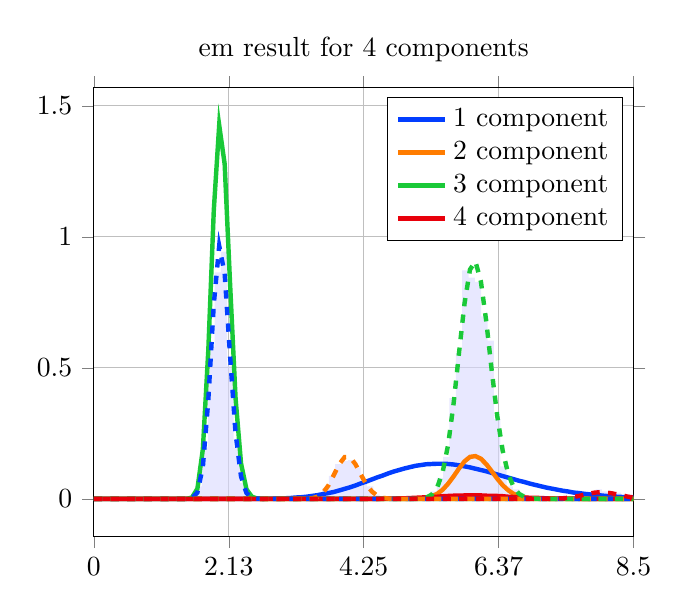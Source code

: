 \begin{tikzpicture}
\begin{axis}[title={em result for 4 components}, yticklabel style={/pgf/number format/fixed,
            /pgf/number format/precision=3}, grid={major}, yminorgrids={true}, tick align={outside}, xtick={0.0,2.125,4.249,6.374,8.498}, xmin={0.0}, xmax={8.498}, scaled y ticks={false}]
    \addplot[ybar interval, fill={blue!15}, forget plot, opacity={0.6}, draw={none}, bar width={5.0e-6}]
        table[row sep={\\}]
        {
            \\
            1.5  0.004  \\
            1.6  0.048  \\
            1.7  0.196  \\
            1.8  0.58  \\
            1.9  0.864  \\
            2.0  0.944  \\
            2.1  0.508  \\
            2.2  0.196  \\
            2.3  0.06  \\
            2.4  0.008  \\
            2.5  0.0  \\
            2.6  0.0  \\
            2.7  0.0  \\
            2.8  0.0  \\
            2.9  0.0  \\
            3.0  0.0  \\
            3.1  0.0  \\
            3.2  0.0  \\
            3.3  0.0  \\
            3.4  0.004  \\
            3.5  0.012  \\
            3.6  0.04  \\
            3.7  0.088  \\
            3.8  0.132  \\
            3.9  0.144  \\
            4.0  0.148  \\
            4.1  0.12  \\
            4.2  0.064  \\
            4.3  0.048  \\
            4.4  0.016  \\
            4.5  0.008  \\
            4.6  0.004  \\
            4.7  0.0  \\
            4.8  0.0  \\
            4.9  0.0  \\
            5.0  0.0  \\
            5.1  0.004  \\
            5.2  0.004  \\
            5.3  0.028  \\
            5.4  0.08  \\
            5.5  0.16  \\
            5.6  0.384  \\
            5.7  0.556  \\
            5.8  0.872  \\
            5.9  0.844  \\
            6.0  0.828  \\
            6.1  0.696  \\
            6.2  0.604  \\
            6.3  0.304  \\
            6.4  0.124  \\
            6.5  0.048  \\
            6.6  0.036  \\
            6.7  0.02  \\
            6.8  0.0  \\
            6.9  0.0  \\
            7.0  0.0  \\
            7.1  0.0  \\
            7.2  0.0  \\
            7.3  0.0  \\
            7.4  0.0  \\
            7.5  0.004  \\
            7.6  0.008  \\
            7.7  0.02  \\
            7.8  0.008  \\
            7.9  0.036  \\
            8.0  0.028  \\
            8.1  0.02  \\
            8.2  0.024  \\
            8.3  0.008  \\
            8.4  0.016  \\
            8.5  0.0  \\
        }
        ;
    \addplot[style={{ultra thick}}, color={rgb,1:red,0.008;green,0.243;blue,1.0}]
        table[row sep={\\}]
        {
            \\
            0.0  0.0  \\
            0.086  9.528e-40  \\
            0.172  1.412e-31  \\
            0.258  7.085e-27  \\
            0.343  1.349e-23  \\
            0.429  4.275e-21  \\
            0.515  4.36e-19  \\
            0.601  2.033e-17  \\
            0.687  5.349e-16  \\
            0.773  9.084e-15  \\
            0.858  1.093e-13  \\
            0.944  9.939e-13  \\
            1.03  7.181e-12  \\
            1.116  4.275e-11  \\
            1.202  2.158e-10  \\
            1.288  9.452e-10  \\
            1.373  3.658e-9  \\
            1.459  1.27e-8  \\
            1.545  4.003e-8  \\
            1.631  1.158e-7  \\
            1.717  3.103e-7  \\
            1.803  7.754e-7  \\
            1.889  1.819e-6  \\
            1.974  4.03e-6  \\
            2.06  8.469e-6  \\
            2.146  1.696e-5  \\
            2.232  3.249e-5  \\
            2.318  5.973e-5  \\
            2.404  0.0  \\
            2.489  0.0  \\
            2.575  0.0  \\
            2.661  0.0  \\
            2.747  0.001  \\
            2.833  0.001  \\
            2.919  0.002  \\
            3.004  0.002  \\
            3.09  0.003  \\
            3.176  0.005  \\
            3.262  0.006  \\
            3.348  0.008  \\
            3.434  0.011  \\
            3.52  0.014  \\
            3.605  0.018  \\
            3.691  0.022  \\
            3.777  0.026  \\
            3.863  0.032  \\
            3.949  0.038  \\
            4.035  0.044  \\
            4.12  0.051  \\
            4.206  0.059  \\
            4.292  0.066  \\
            4.378  0.074  \\
            4.464  0.082  \\
            4.55  0.089  \\
            4.635  0.097  \\
            4.721  0.104  \\
            4.807  0.11  \\
            4.893  0.116  \\
            4.979  0.121  \\
            5.065  0.126  \\
            5.151  0.129  \\
            5.236  0.132  \\
            5.322  0.133  \\
            5.408  0.134  \\
            5.494  0.134  \\
            5.58  0.133  \\
            5.666  0.131  \\
            5.751  0.128  \\
            5.837  0.124  \\
            5.923  0.12  \\
            6.009  0.115  \\
            6.095  0.11  \\
            6.181  0.105  \\
            6.266  0.099  \\
            6.352  0.093  \\
            6.438  0.087  \\
            6.524  0.081  \\
            6.61  0.075  \\
            6.696  0.069  \\
            6.782  0.064  \\
            6.867  0.058  \\
            6.953  0.053  \\
            7.039  0.048  \\
            7.125  0.043  \\
            7.211  0.039  \\
            7.297  0.035  \\
            7.382  0.031  \\
            7.468  0.028  \\
            7.554  0.024  \\
            7.64  0.022  \\
            7.726  0.019  \\
            7.812  0.017  \\
            7.897  0.014  \\
            7.983  0.013  \\
            8.069  0.011  \\
            8.155  0.009  \\
            8.241  0.008  \\
            8.327  0.007  \\
            8.413  0.006  \\
            8.498  0.005  \\
        }
        ;
    \addlegendentry {1 component}
    \addplot[style={{ultra thick}}, color={rgb,1:red,1.0;green,0.486;blue,0.0}]
        table[row sep={\\}]
        {
            \\
            0.0  0.0  \\
            0.086  0.0  \\
            0.172  0.0  \\
            0.258  0.0  \\
            0.343  0.0  \\
            0.429  2.306e-317  \\
            0.515  2.763e-286  \\
            0.601  2.033e-260  \\
            0.687  2.291e-238  \\
            0.773  3.152e-219  \\
            0.858  2.181e-202  \\
            0.944  2.087e-187  \\
            1.03  5.822e-174  \\
            1.116  8.343e-162  \\
            1.202  9.54e-151  \\
            1.288  1.235e-140  \\
            1.373  2.395e-131  \\
            1.459  8.773e-123  \\
            1.545  7.339e-115  \\
            1.631  1.645e-107  \\
            1.717  1.131e-100  \\
            1.803  2.679e-94  \\
            1.889  2.411e-88  \\
            1.974  8.993e-83  \\
            2.06  1.498e-77  \\
            2.146  1.19e-72  \\
            2.232  4.782e-68  \\
            2.318  1.022e-63  \\
            2.404  1.218e-59  \\
            2.489  8.425e-56  \\
            2.575  3.511e-52  \\
            2.661  9.11e-49  \\
            2.747  1.517e-45  \\
            2.833  1.667e-42  \\
            2.919  1.238e-39  \\
            3.004  6.358e-37  \\
            3.09  2.306e-34  \\
            3.176  6.021e-32  \\
            3.262  1.152e-29  \\
            3.348  1.64e-27  \\
            3.434  1.764e-25  \\
            3.52  1.454e-23  \\
            3.605  9.303e-22  \\
            3.691  4.674e-20  \\
            3.777  1.865e-18  \\
            3.863  5.972e-17  \\
            3.949  1.549e-15  \\
            4.035  3.287e-14  \\
            4.12  5.749e-13  \\
            4.206  8.358e-12  \\
            4.292  1.018e-10  \\
            4.378  1.045e-9  \\
            4.464  9.104e-9  \\
            4.55  6.778e-8  \\
            4.635  4.336e-7  \\
            4.721  2.396e-6  \\
            4.807  1.151e-5  \\
            4.893  4.822e-5  \\
            4.979  0.0  \\
            5.065  0.001  \\
            5.151  0.002  \\
            5.236  0.004  \\
            5.322  0.01  \\
            5.408  0.019  \\
            5.494  0.035  \\
            5.58  0.058  \\
            5.666  0.086  \\
            5.751  0.116  \\
            5.837  0.143  \\
            5.923  0.16  \\
            6.009  0.163  \\
            6.095  0.153  \\
            6.181  0.132  \\
            6.266  0.105  \\
            6.352  0.077  \\
            6.438  0.052  \\
            6.524  0.033  \\
            6.61  0.019  \\
            6.696  0.01  \\
            6.782  0.005  \\
            6.867  0.002  \\
            6.953  0.001  \\
            7.039  0.0  \\
            7.125  0.0  \\
            7.211  6.502e-5  \\
            7.297  2.24e-5  \\
            7.382  7.277e-6  \\
            7.468  2.231e-6  \\
            7.554  6.468e-7  \\
            7.64  1.774e-7  \\
            7.726  4.613e-8  \\
            7.812  1.138e-8  \\
            7.897  2.666e-9  \\
            7.983  5.939e-10  \\
            8.069  1.26e-10  \\
            8.155  2.545e-11  \\
            8.241  4.907e-12  \\
            8.327  9.032e-13  \\
            8.413  1.589e-13  \\
            8.498  2.674e-14  \\
        }
        ;
    \addlegendentry {2 component}
    \addplot[style={{ultra thick}}, color={rgb,1:red,0.102;green,0.788;blue,0.22}]
        table[row sep={\\}]
        {
            \\
            0.0  0.0  \\
            0.086  5.049e-185  \\
            0.172  3.404e-130  \\
            0.258  1.245e-99  \\
            0.343  5.289e-79  \\
            0.429  8.087e-64  \\
            0.515  4.456e-52  \\
            0.601  1.033e-42  \\
            0.687  4.362e-35  \\
            0.773  8.65e-29  \\
            0.858  1.537e-23  \\
            0.944  3.876e-19  \\
            1.03  1.951e-15  \\
            1.116  2.537e-12  \\
            1.202  1.042e-9  \\
            1.288  1.584e-7  \\
            1.373  1.014e-5  \\
            1.459  0.0  \\
            1.545  0.005  \\
            1.631  0.039  \\
            1.717  0.19  \\
            1.803  0.57  \\
            1.889  1.102  \\
            1.974  1.426  \\
            2.06  1.278  \\
            2.146  0.817  \\
            2.232  0.383  \\
            2.318  0.135  \\
            2.404  0.036  \\
            2.489  0.008  \\
            2.575  0.001  \\
            2.661  0.0  \\
            2.747  1.871e-5  \\
            2.833  1.699e-6  \\
            2.919  1.291e-7  \\
            3.004  8.286e-9  \\
            3.09  4.54e-10  \\
            3.176  2.141e-11  \\
            3.262  8.761e-13  \\
            3.348  3.134e-14  \\
            3.434  9.865e-16  \\
            3.52  2.75e-17  \\
            3.605  6.831e-19  \\
            3.691  1.52e-20  \\
            3.777  3.044e-22  \\
            3.863  5.514e-24  \\
            3.949  9.075e-26  \\
            4.035  1.363e-27  \\
            4.12  1.874e-29  \\
            4.206  2.368e-31  \\
            4.292  2.76e-33  \\
            4.378  2.977e-35  \\
            4.464  2.98e-37  \\
            4.55  2.776e-39  \\
            4.635  2.413e-41  \\
            4.721  1.962e-43  \\
            4.807  1.497e-45  \\
            4.893  1.073e-47  \\
            4.979  7.245e-50  \\
            5.065  4.618e-52  \\
            5.151  2.783e-54  \\
            5.236  1.59e-56  \\
            5.322  8.617e-59  \\
            5.408  4.441e-61  \\
            5.494  2.179e-63  \\
            5.58  1.02e-65  \\
            5.666  4.559e-68  \\
            5.751  1.949e-70  \\
            5.837  7.978e-73  \\
            5.923  3.132e-75  \\
            6.009  1.18e-77  \\
            6.095  4.275e-80  \\
            6.181  1.49e-82  \\
            6.266  5.002e-85  \\
            6.352  1.619e-87  \\
            6.438  5.057e-90  \\
            6.524  1.526e-92  \\
            6.61  4.454e-95  \\
            6.696  1.258e-97  \\
            6.782  3.441e-100  \\
            6.867  9.124e-103  \\
            6.953  2.347e-105  \\
            7.039  5.861e-108  \\
            7.125  1.422e-110  \\
            7.211  3.354e-113  \\
            7.297  7.696e-116  \\
            7.382  1.719e-118  \\
            7.468  3.741e-121  \\
            7.554  7.933e-124  \\
            7.64  1.641e-126  \\
            7.726  3.311e-129  \\
            7.812  6.524e-132  \\
            7.897  1.256e-134  \\
            7.983  2.362e-137  \\
            8.069  4.344e-140  \\
            8.155  7.816e-143  \\
            8.241  1.376e-145  \\
            8.327  2.373e-148  \\
            8.413  4.008e-151  \\
            8.498  6.634e-154  \\
        }
        ;
    \addlegendentry {3 component}
    \addplot[style={{ultra thick}}, color={rgb,1:red,0.91;green,0.0;blue,0.043}]
        table[row sep={\\}]
        {
            \\
            0.0  0.0  \\
            0.086  2.808e-142  \\
            0.172  3.899e-113  \\
            0.258  2.405e-96  \\
            0.343  1.3e-84  \\
            0.429  1.19e-75  \\
            0.515  1.925e-68  \\
            0.601  1.921e-62  \\
            0.687  2.498e-57  \\
            0.773  6.843e-53  \\
            0.858  5.49e-49  \\
            0.944  1.631e-45  \\
            1.03  2.132e-42  \\
            1.116  1.4e-39  \\
            1.202  5.11e-37  \\
            1.288  1.125e-34  \\
            1.373  1.595e-32  \\
            1.459  1.535e-30  \\
            1.545  1.049e-28  \\
            1.631  5.28e-27  \\
            1.717  2.02e-25  \\
            1.803  6.036e-24  \\
            1.889  1.441e-22  \\
            1.974  2.803e-21  \\
            2.06  4.523e-20  \\
            2.146  6.146e-19  \\
            2.232  7.128e-18  \\
            2.318  7.142e-17  \\
            2.404  6.248e-16  \\
            2.489  4.818e-15  \\
            2.575  3.303e-14  \\
            2.661  2.029e-13  \\
            2.747  1.124e-12  \\
            2.833  5.655e-12  \\
            2.919  2.598e-11  \\
            3.004  1.096e-10  \\
            3.09  4.262e-10  \\
            3.176  1.536e-9  \\
            3.262  5.151e-9  \\
            3.348  1.613e-8  \\
            3.434  4.732e-8  \\
            3.52  1.305e-7  \\
            3.605  3.394e-7  \\
            3.691  8.345e-7  \\
            3.777  1.945e-6  \\
            3.863  4.307e-6  \\
            3.949  9.085e-6  \\
            4.035  1.829e-5  \\
            4.12  3.519e-5  \\
            4.206  6.489e-5  \\
            4.292  0.0  \\
            4.378  0.0  \\
            4.464  0.0  \\
            4.55  0.001  \\
            4.635  0.001  \\
            4.721  0.001  \\
            4.807  0.002  \\
            4.893  0.002  \\
            4.979  0.003  \\
            5.065  0.004  \\
            5.151  0.005  \\
            5.236  0.006  \\
            5.322  0.007  \\
            5.408  0.008  \\
            5.494  0.01  \\
            5.58  0.011  \\
            5.666  0.012  \\
            5.751  0.012  \\
            5.837  0.013  \\
            5.923  0.013  \\
            6.009  0.013  \\
            6.095  0.013  \\
            6.181  0.012  \\
            6.266  0.011  \\
            6.352  0.011  \\
            6.438  0.01  \\
            6.524  0.008  \\
            6.61  0.007  \\
            6.696  0.006  \\
            6.782  0.005  \\
            6.867  0.004  \\
            6.953  0.004  \\
            7.039  0.003  \\
            7.125  0.002  \\
            7.211  0.002  \\
            7.297  0.001  \\
            7.382  0.001  \\
            7.468  0.001  \\
            7.554  0.001  \\
            7.64  0.0  \\
            7.726  0.0  \\
            7.812  0.0  \\
            7.897  0.0  \\
            7.983  0.0  \\
            8.069  7.975e-5  \\
            8.155  5.451e-5  \\
            8.241  3.685e-5  \\
            8.327  2.465e-5  \\
            8.413  1.631e-5  \\
            8.498  1.069e-5  \\
        }
        ;
    \addlegendentry {4 component}
    \addplot[style={{ultra thick, dashed}}, color={rgb,1:red,0.008;green,0.243;blue,1.0}]
        table[row sep={\\}]
        {
            \\
            0.0  0.0  \\
            0.086  1.043e-189  \\
            0.172  1.568e-133  \\
            0.258  3.231e-102  \\
            0.343  4.406e-81  \\
            0.429  1.589e-65  \\
            0.515  1.698e-53  \\
            0.601  6.674e-44  \\
            0.687  4.332e-36  \\
            0.773  1.225e-29  \\
            0.858  2.922e-24  \\
            0.944  9.434e-20  \\
            1.03  5.842e-16  \\
            1.116  9.039e-13  \\
            1.202  4.293e-10  \\
            1.288  7.368e-8  \\
            1.373  5.212e-6  \\
            1.459  0.0  \\
            1.545  0.003  \\
            1.631  0.024  \\
            1.717  0.123  \\
            1.803  0.379  \\
            1.889  0.743  \\
            1.974  0.965  \\
            2.06  0.86  \\
            2.146  0.543  \\
            2.232  0.249  \\
            2.318  0.085  \\
            2.404  0.022  \\
            2.489  0.004  \\
            2.575  0.001  \\
            2.661  9.054e-5  \\
            2.747  9.389e-6  \\
            2.833  8.016e-7  \\
            2.919  5.701e-8  \\
            3.004  3.412e-9  \\
            3.09  1.736e-10  \\
            3.176  7.577e-12  \\
            3.262  2.859e-13  \\
            3.348  9.398e-15  \\
            3.434  2.71e-16  \\
            3.52  6.903e-18  \\
            3.605  1.562e-19  \\
            3.691  3.156e-21  \\
            3.777  5.726e-23  \\
            3.863  9.375e-25  \\
            3.949  1.391e-26  \\
            4.035  1.879e-28  \\
            4.12  2.32e-30  \\
            4.206  2.626e-32  \\
            4.292  2.737e-34  \\
            4.378  2.634e-36  \\
            4.464  2.348e-38  \\
            4.55  1.945e-40  \\
            4.635  1.501e-42  \\
            4.721  1.081e-44  \\
            4.807  7.298e-47  \\
            4.893  4.621e-49  \\
            4.979  2.753e-51  \\
            5.065  1.545e-53  \\
            5.151  8.195e-56  \\
            5.236  4.111e-58  \\
            5.322  1.955e-60  \\
            5.408  8.83e-63  \\
            5.494  3.792e-65  \\
            5.58  1.552e-67  \\
            5.666  6.056e-70  \\
            5.751  2.258e-72  \\
            5.837  8.054e-75  \\
            5.923  2.752e-77  \\
            6.009  9.018e-80  \\
            6.095  2.837e-82  \\
            6.181  8.582e-85  \\
            6.266  2.498e-87  \\
            6.352  7.004e-90  \\
            6.438  1.894e-92  \\
            6.524  4.943e-95  \\
            6.61  1.246e-97  \\
            6.696  3.039e-100  \\
            6.782  7.172e-103  \\
            6.867  1.639e-105  \\
            6.953  3.632e-108  \\
            7.039  7.808e-111  \\
            7.125  1.629e-113  \\
            7.211  3.304e-116  \\
            7.297  6.512e-119  \\
            7.382  1.249e-121  \\
            7.468  2.331e-124  \\
            7.554  4.238e-127  \\
            7.64  7.509e-130  \\
            7.726  1.298e-132  \\
            7.812  2.188e-135  \\
            7.897  3.602e-138  \\
            7.983  5.791e-141  \\
            8.069  9.099e-144  \\
            8.155  1.398e-146  \\
            8.241  2.101e-149  \\
            8.327  3.09e-152  \\
            8.413  4.449e-155  \\
            8.498  6.274e-158  \\
        }
        ;
    \addplot[style={{ultra thick, dashed}}, color={rgb,1:red,1.0;green,0.486;blue,0.0}]
        table[row sep={\\}]
        {
            \\
            0.0  0.0  \\
            0.086  0.0  \\
            0.172  0.0  \\
            0.258  2.758e-314  \\
            0.343  3.657e-268  \\
            0.429  3.178e-233  \\
            0.515  2.33e-205  \\
            0.601  2.244e-182  \\
            0.687  5.778e-163  \\
            0.773  2.777e-146  \\
            0.858  9.391e-132  \\
            0.944  5.758e-119  \\
            1.03  1.288e-107  \\
            1.116  1.786e-97  \\
            1.202  2.32e-88  \\
            1.288  3.915e-80  \\
            1.373  1.117e-72  \\
            1.459  6.687e-66  \\
            1.545  1.004e-59  \\
            1.631  4.392e-54  \\
            1.717  6.351e-49  \\
            1.803  3.383e-44  \\
            1.889  7.284e-40  \\
            1.974  6.871e-36  \\
            2.06  3.047e-32  \\
            2.146  6.753e-29  \\
            2.232  7.902e-26  \\
            2.318  5.122e-23  \\
            2.404  1.92e-20  \\
            2.489  4.324e-18  \\
            2.575  6.059e-16  \\
            2.661  5.448e-14  \\
            2.747  3.234e-12  \\
            2.833  1.3e-10  \\
            2.919  3.621e-9  \\
            3.004  7.141e-8  \\
            3.09  1.017e-6  \\
            3.176  1.064e-5  \\
            3.262  8.318e-5  \\
            3.348  0.0  \\
            3.434  0.002  \\
            3.52  0.008  \\
            3.605  0.022  \\
            3.691  0.05  \\
            3.777  0.09  \\
            3.863  0.132  \\
            3.949  0.159  \\
            4.035  0.159  \\
            4.12  0.132  \\
            4.206  0.092  \\
            4.292  0.055  \\
            4.378  0.028  \\
            4.464  0.012  \\
            4.55  0.004  \\
            4.635  0.001  \\
            4.721  0.0  \\
            4.807  0.0  \\
            4.893  2.222e-5  \\
            4.979  4.29e-6  \\
            5.065  7.354e-7  \\
            5.151  1.124e-7  \\
            5.236  1.538e-8  \\
            5.322  1.891e-9  \\
            5.408  2.095e-10  \\
            5.494  2.099e-11  \\
            5.58  1.908e-12  \\
            5.666  1.578e-13  \\
            5.751  1.191e-14  \\
            5.837  8.22e-16  \\
            5.923  5.206e-17  \\
            6.009  3.032e-18  \\
            6.095  1.628e-19  \\
            6.181  8.075e-21  \\
            6.266  3.709e-22  \\
            6.352  1.58e-23  \\
            6.438  6.262e-25  \\
            6.524  2.311e-26  \\
            6.61  7.959e-28  \\
            6.696  2.563e-29  \\
            6.782  7.729e-31  \\
            6.867  2.186e-32  \\
            6.953  5.811e-34  \\
            7.039  1.453e-35  \\
            7.125  3.426e-37  \\
            7.211  7.619e-39  \\
            7.297  1.602e-40  \\
            7.382  3.186e-42  \\
            7.468  6.004e-44  \\
            7.554  1.073e-45  \\
            7.64  1.823e-47  \\
            7.726  2.943e-49  \\
            7.812  4.523e-51  \\
            7.897  6.625e-53  \\
            7.983  9.256e-55  \\
            8.069  1.235e-56  \\
            8.155  1.575e-58  \\
            8.241  1.922e-60  \\
            8.327  2.246e-62  \\
            8.413  2.515e-64  \\
            8.498  2.702e-66  \\
        }
        ;
    \addplot[style={{ultra thick, dashed}}, color={rgb,1:red,0.102;green,0.788;blue,0.22}]
        table[row sep={\\}]
        {
            \\
            0.0  0.0  \\
            0.086  0.0  \\
            0.172  0.0  \\
            0.258  0.0  \\
            0.343  0.0  \\
            0.429  0.0  \\
            0.515  0.0  \\
            0.601  0.0  \\
            0.687  0.0  \\
            0.773  5.594e-307  \\
            0.858  2.681e-283  \\
            0.944  3.122e-262  \\
            1.03  2.522e-243  \\
            1.116  3.134e-226  \\
            1.202  1.114e-210  \\
            1.288  1.848e-196  \\
            1.373  2.127e-183  \\
            1.459  2.348e-171  \\
            1.545  3.25e-160  \\
            1.631  7.063e-150  \\
            1.717  2.914e-140  \\
            1.803  2.684e-131  \\
            1.889  6.346e-123  \\
            1.974  4.347e-115  \\
            2.06  9.588e-108  \\
            2.146  7.467e-101  \\
            2.232  2.229e-94  \\
            2.318  2.74e-88  \\
            2.404  1.481e-82  \\
            2.489  3.725e-77  \\
            2.575  4.595e-72  \\
            2.661  2.912e-67  \\
            2.747  9.893e-63  \\
            2.833  1.872e-58  \\
            2.919  2.043e-54  \\
            3.004  1.327e-50  \\
            3.09  5.289e-47  \\
            3.176  1.327e-43  \\
            3.262  2.15e-40  \\
            3.348  2.299e-37  \\
            3.434  1.659e-34  \\
            3.52  8.228e-32  \\
            3.605  2.857e-29  \\
            3.691  7.066e-27  \\
            3.777  1.264e-24  \\
            3.863  1.658e-22  \\
            3.949  1.619e-20  \\
            4.035  1.191e-18  \\
            4.12  6.678e-17  \\
            4.206  2.888e-15  \\
            4.292  9.728e-14  \\
            4.378  2.579e-12  \\
            4.464  5.43e-11  \\
            4.55  9.162e-10  \\
            4.635  1.249e-8  \\
            4.721  1.386e-7  \\
            4.807  1.262e-6  \\
            4.893  9.494e-6  \\
            4.979  5.939e-5  \\
            5.065  0.0  \\
            5.151  0.001  \\
            5.236  0.005  \\
            5.322  0.016  \\
            5.408  0.044  \\
            5.494  0.103  \\
            5.58  0.208  \\
            5.666  0.365  \\
            5.751  0.558  \\
            5.837  0.745  \\
            5.923  0.875  \\
            6.009  0.906  \\
            6.095  0.83  \\
            6.181  0.675  \\
            6.266  0.489  \\
            6.352  0.317  \\
            6.438  0.184  \\
            6.524  0.096  \\
            6.61  0.045  \\
            6.696  0.019  \\
            6.782  0.007  \\
            6.867  0.003  \\
            6.953  0.001  \\
            7.039  0.0  \\
            7.125  6.397e-5  \\
            7.211  1.561e-5  \\
            7.297  3.499e-6  \\
            7.382  7.22e-7  \\
            7.468  1.374e-7  \\
            7.554  2.415e-8  \\
            7.64  3.929e-9  \\
            7.726  5.928e-10  \\
            7.812  8.305e-11  \\
            7.897  1.082e-11  \\
            7.983  1.314e-12  \\
            8.069  1.489e-13  \\
            8.155  1.576e-14  \\
            8.241  1.562e-15  \\
            8.327  1.45e-16  \\
            8.413  1.263e-17  \\
            8.498  1.034e-18  \\
        }
        ;
    \addplot[style={{ultra thick, dashed}}, color={rgb,1:red,0.91;green,0.0;blue,0.043}]
        table[row sep={\\}]
        {
            \\
            0.0  0.0  \\
            0.086  0.0  \\
            0.172  0.0  \\
            0.258  0.0  \\
            0.343  0.0  \\
            0.429  0.0  \\
            0.515  0.0  \\
            0.601  0.0  \\
            0.687  0.0  \\
            0.773  0.0  \\
            0.858  0.0  \\
            0.944  0.0  \\
            1.03  0.0  \\
            1.116  0.0  \\
            1.202  0.0  \\
            1.288  0.0  \\
            1.373  0.0  \\
            1.459  1.104e-308  \\
            1.545  1.409e-292  \\
            1.631  1.522e-277  \\
            1.717  1.791e-263  \\
            1.803  2.853e-250  \\
            1.889  7.408e-238  \\
            1.974  3.685e-226  \\
            2.06  4.042e-215  \\
            2.146  1.106e-204  \\
            2.232  8.42e-195  \\
            2.318  1.964e-185  \\
            2.404  1.53e-176  \\
            2.489  4.299e-168  \\
            2.575  4.668e-160  \\
            2.661  2.085e-152  \\
            2.747  4.055e-145  \\
            2.833  3.611e-138  \\
            2.919  1.544e-131  \\
            3.004  3.305e-125  \\
            3.09  3.685e-119  \\
            3.176  2.218e-113  \\
            3.262  7.442e-108  \\
            3.348  1.436e-102  \\
            3.434  1.638e-97  \\
            3.52  1.134e-92  \\
            3.605  4.88e-88  \\
            3.691  1.335e-83  \\
            3.777  2.37e-79  \\
            3.863  2.785e-75  \\
            3.949  2.205e-71  \\
            4.035  1.197e-67  \\
            4.12  4.524e-64  \\
            4.206  1.209e-60  \\
            4.292  2.315e-57  \\
            4.378  3.222e-54  \\
            4.464  3.297e-51  \\
            4.55  2.511e-48  \\
            4.635  1.438e-45  \\
            4.721  6.266e-43  \\
            4.807  2.096e-40  \\
            4.893  5.433e-38  \\
            4.979  1.101e-35  \\
            5.065  1.76e-33  \\
            5.151  2.237e-31  \\
            5.236  2.276e-29  \\
            5.322  1.869e-27  \\
            5.408  1.246e-25  \\
            5.494  6.796e-24  \\
            5.58  3.049e-22  \\
            5.666  1.132e-20  \\
            5.751  3.499e-19  \\
            5.837  9.051e-18  \\
            5.923  1.97e-16  \\
            6.009  3.625e-15  \\
            6.095  5.666e-14  \\
            6.181  7.558e-13  \\
            6.266  8.642e-12  \\
            6.352  8.506e-11  \\
            6.438  7.235e-10  \\
            6.524  5.339e-9  \\
            6.61  3.431e-8  \\
            6.696  1.927e-7  \\
            6.782  9.489e-7  \\
            6.867  4.111e-6  \\
            6.953  1.572e-5  \\
            7.039  5.323e-5  \\
            7.125  0.0  \\
            7.211  0.0  \\
            7.297  0.001  \\
            7.382  0.002  \\
            7.468  0.004  \\
            7.554  0.007  \\
            7.64  0.011  \\
            7.726  0.016  \\
            7.812  0.02  \\
            7.897  0.024  \\
            7.983  0.025  \\
            8.069  0.024  \\
            8.155  0.021  \\
            8.241  0.017  \\
            8.327  0.013  \\
            8.413  0.008  \\
            8.498  0.005  \\
        }
        ;
\end{axis}
\end{tikzpicture}
